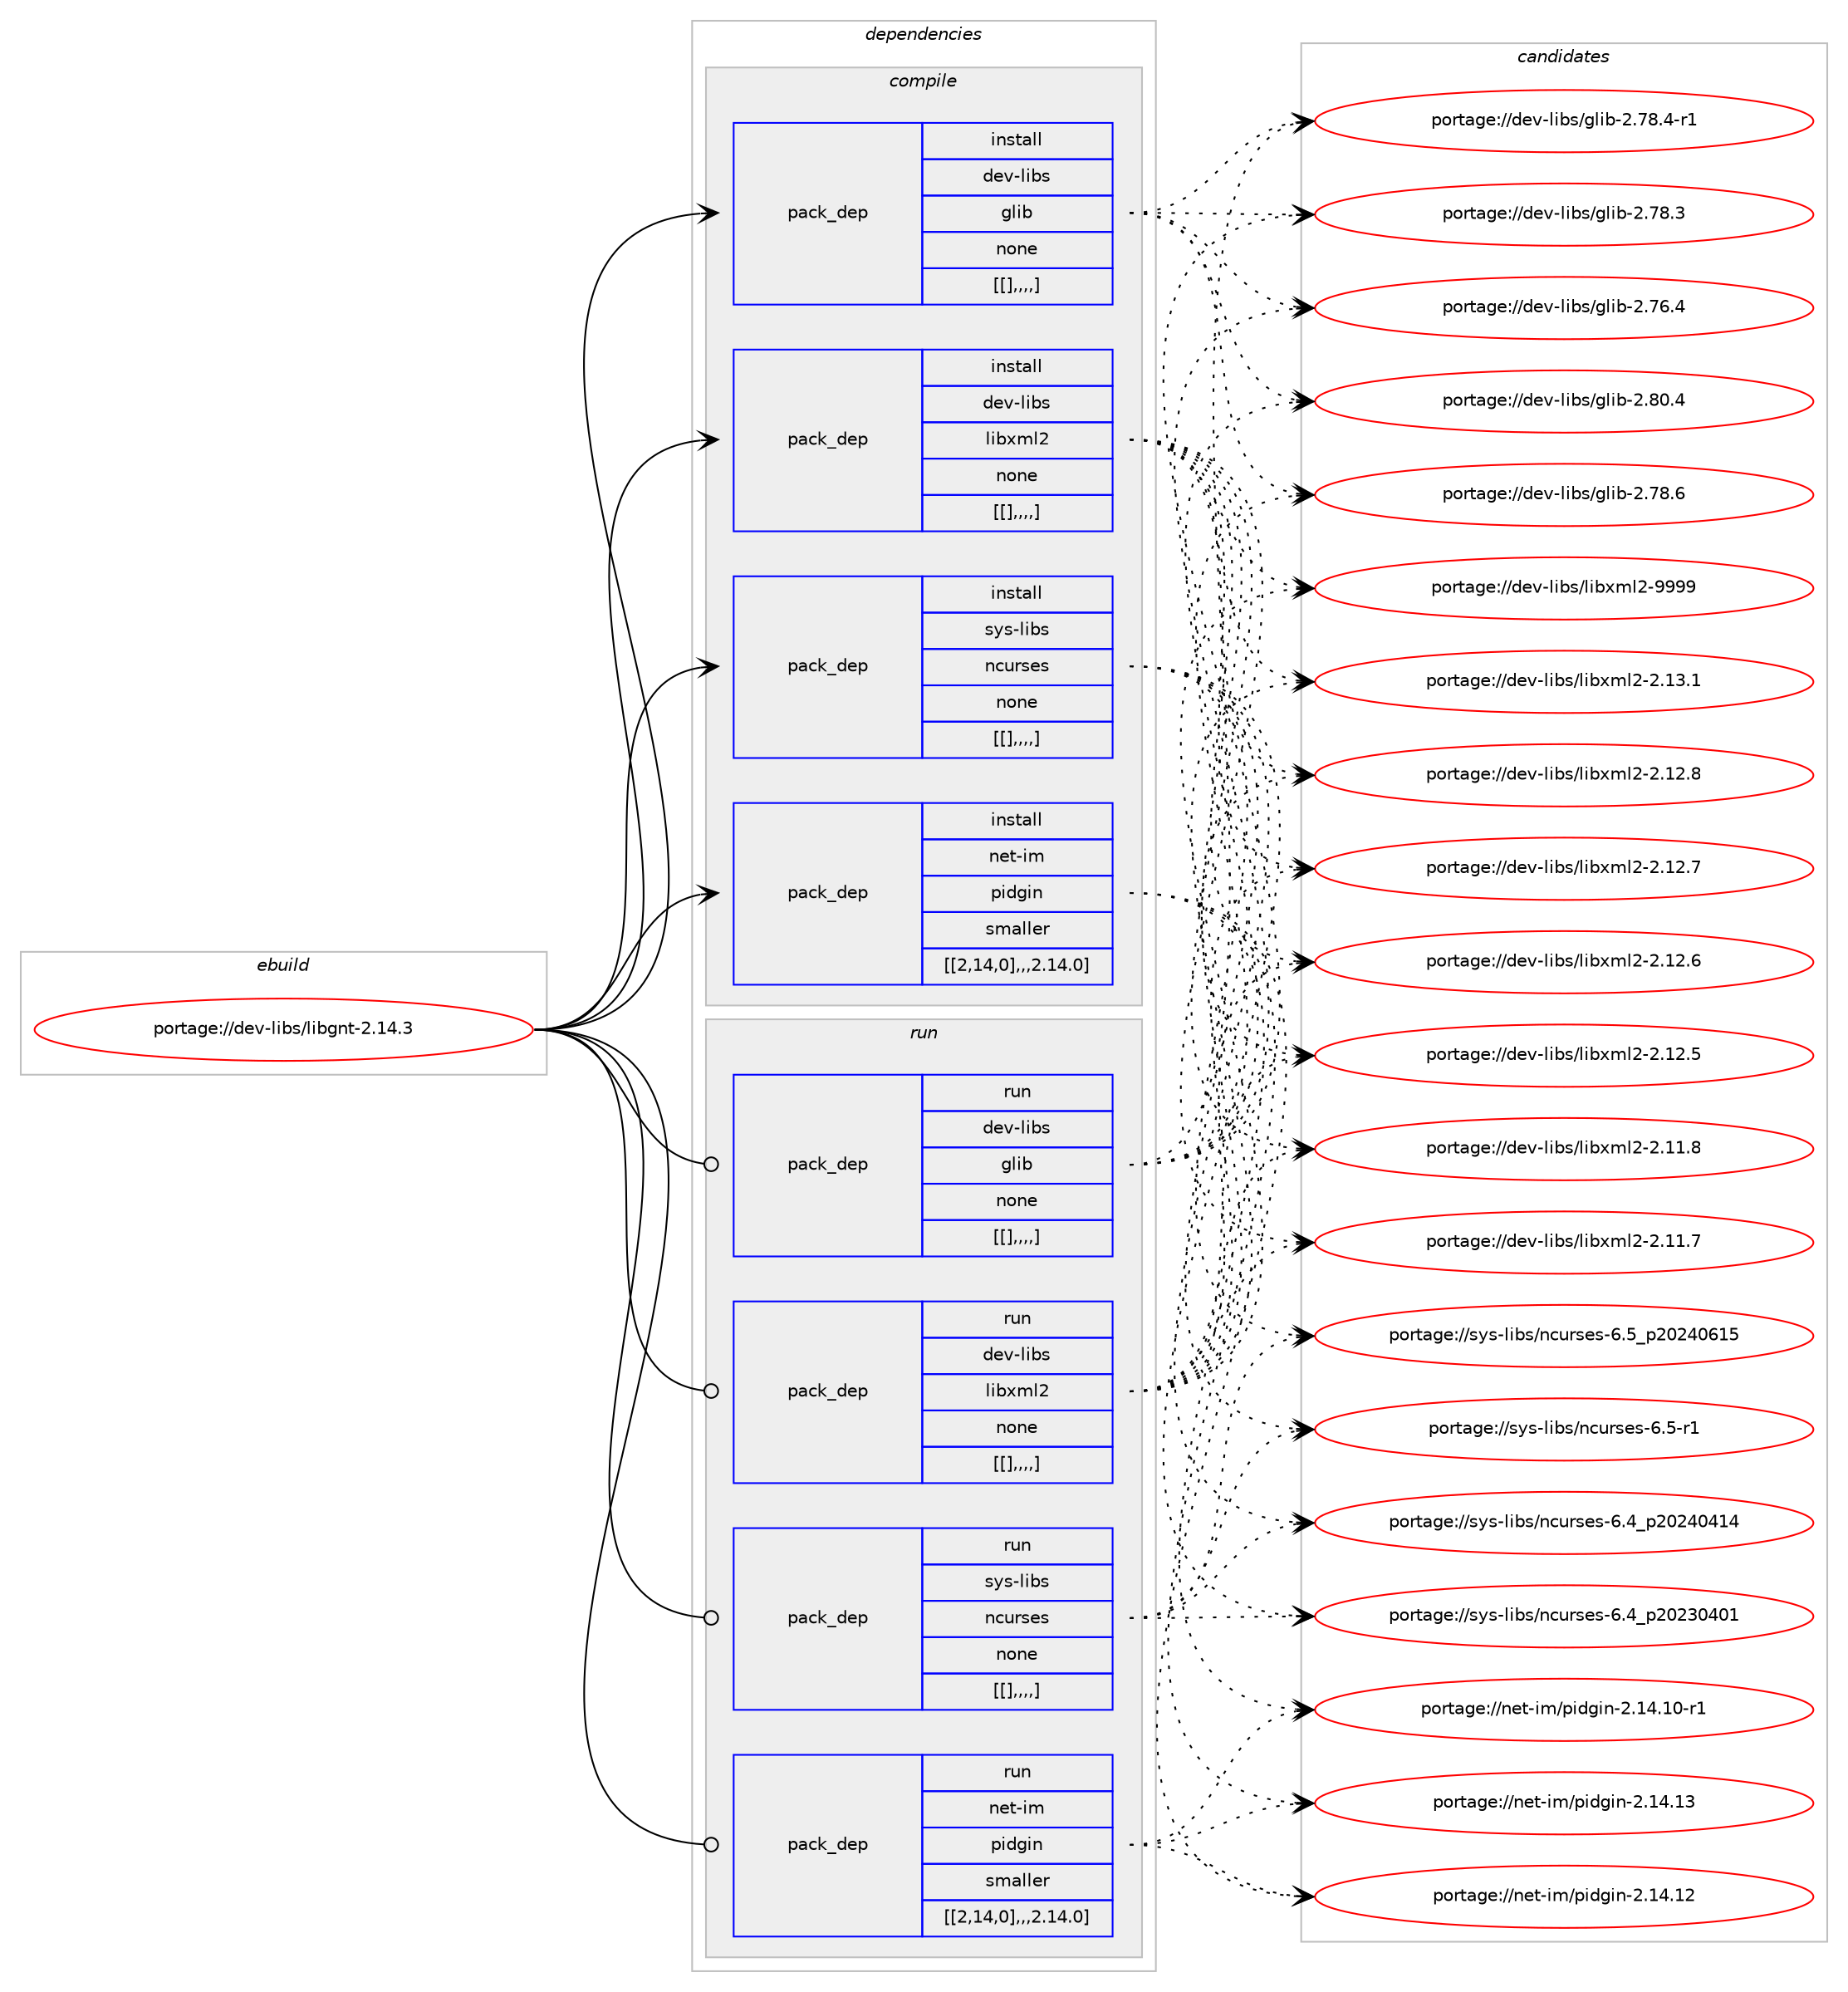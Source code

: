 digraph prolog {

# *************
# Graph options
# *************

newrank=true;
concentrate=true;
compound=true;
graph [rankdir=LR,fontname=Helvetica,fontsize=10,ranksep=1.5];#, ranksep=2.5, nodesep=0.2];
edge  [arrowhead=vee];
node  [fontname=Helvetica,fontsize=10];

# **********
# The ebuild
# **********

subgraph cluster_leftcol {
color=gray;
label=<<i>ebuild</i>>;
id [label="portage://dev-libs/libgnt-2.14.3", color=red, width=4, href="../dev-libs/libgnt-2.14.3.svg"];
}

# ****************
# The dependencies
# ****************

subgraph cluster_midcol {
color=gray;
label=<<i>dependencies</i>>;
subgraph cluster_compile {
fillcolor="#eeeeee";
style=filled;
label=<<i>compile</i>>;
subgraph pack82452 {
dependency110844 [label=<<TABLE BORDER="0" CELLBORDER="1" CELLSPACING="0" CELLPADDING="4" WIDTH="220"><TR><TD ROWSPAN="6" CELLPADDING="30">pack_dep</TD></TR><TR><TD WIDTH="110">install</TD></TR><TR><TD>dev-libs</TD></TR><TR><TD>glib</TD></TR><TR><TD>none</TD></TR><TR><TD>[[],,,,]</TD></TR></TABLE>>, shape=none, color=blue];
}
id:e -> dependency110844:w [weight=20,style="solid",arrowhead="vee"];
subgraph pack82453 {
dependency110845 [label=<<TABLE BORDER="0" CELLBORDER="1" CELLSPACING="0" CELLPADDING="4" WIDTH="220"><TR><TD ROWSPAN="6" CELLPADDING="30">pack_dep</TD></TR><TR><TD WIDTH="110">install</TD></TR><TR><TD>dev-libs</TD></TR><TR><TD>libxml2</TD></TR><TR><TD>none</TD></TR><TR><TD>[[],,,,]</TD></TR></TABLE>>, shape=none, color=blue];
}
id:e -> dependency110845:w [weight=20,style="solid",arrowhead="vee"];
subgraph pack82454 {
dependency110846 [label=<<TABLE BORDER="0" CELLBORDER="1" CELLSPACING="0" CELLPADDING="4" WIDTH="220"><TR><TD ROWSPAN="6" CELLPADDING="30">pack_dep</TD></TR><TR><TD WIDTH="110">install</TD></TR><TR><TD>sys-libs</TD></TR><TR><TD>ncurses</TD></TR><TR><TD>none</TD></TR><TR><TD>[[],,,,]</TD></TR></TABLE>>, shape=none, color=blue];
}
id:e -> dependency110846:w [weight=20,style="solid",arrowhead="vee"];
subgraph pack82455 {
dependency110847 [label=<<TABLE BORDER="0" CELLBORDER="1" CELLSPACING="0" CELLPADDING="4" WIDTH="220"><TR><TD ROWSPAN="6" CELLPADDING="30">pack_dep</TD></TR><TR><TD WIDTH="110">install</TD></TR><TR><TD>net-im</TD></TR><TR><TD>pidgin</TD></TR><TR><TD>smaller</TD></TR><TR><TD>[[2,14,0],,,2.14.0]</TD></TR></TABLE>>, shape=none, color=blue];
}
id:e -> dependency110847:w [weight=20,style="solid",arrowhead="vee"];
}
subgraph cluster_compileandrun {
fillcolor="#eeeeee";
style=filled;
label=<<i>compile and run</i>>;
}
subgraph cluster_run {
fillcolor="#eeeeee";
style=filled;
label=<<i>run</i>>;
subgraph pack82456 {
dependency110848 [label=<<TABLE BORDER="0" CELLBORDER="1" CELLSPACING="0" CELLPADDING="4" WIDTH="220"><TR><TD ROWSPAN="6" CELLPADDING="30">pack_dep</TD></TR><TR><TD WIDTH="110">run</TD></TR><TR><TD>dev-libs</TD></TR><TR><TD>glib</TD></TR><TR><TD>none</TD></TR><TR><TD>[[],,,,]</TD></TR></TABLE>>, shape=none, color=blue];
}
id:e -> dependency110848:w [weight=20,style="solid",arrowhead="odot"];
subgraph pack82457 {
dependency110849 [label=<<TABLE BORDER="0" CELLBORDER="1" CELLSPACING="0" CELLPADDING="4" WIDTH="220"><TR><TD ROWSPAN="6" CELLPADDING="30">pack_dep</TD></TR><TR><TD WIDTH="110">run</TD></TR><TR><TD>dev-libs</TD></TR><TR><TD>libxml2</TD></TR><TR><TD>none</TD></TR><TR><TD>[[],,,,]</TD></TR></TABLE>>, shape=none, color=blue];
}
id:e -> dependency110849:w [weight=20,style="solid",arrowhead="odot"];
subgraph pack82458 {
dependency110850 [label=<<TABLE BORDER="0" CELLBORDER="1" CELLSPACING="0" CELLPADDING="4" WIDTH="220"><TR><TD ROWSPAN="6" CELLPADDING="30">pack_dep</TD></TR><TR><TD WIDTH="110">run</TD></TR><TR><TD>sys-libs</TD></TR><TR><TD>ncurses</TD></TR><TR><TD>none</TD></TR><TR><TD>[[],,,,]</TD></TR></TABLE>>, shape=none, color=blue];
}
id:e -> dependency110850:w [weight=20,style="solid",arrowhead="odot"];
subgraph pack82459 {
dependency110851 [label=<<TABLE BORDER="0" CELLBORDER="1" CELLSPACING="0" CELLPADDING="4" WIDTH="220"><TR><TD ROWSPAN="6" CELLPADDING="30">pack_dep</TD></TR><TR><TD WIDTH="110">run</TD></TR><TR><TD>net-im</TD></TR><TR><TD>pidgin</TD></TR><TR><TD>smaller</TD></TR><TR><TD>[[2,14,0],,,2.14.0]</TD></TR></TABLE>>, shape=none, color=blue];
}
id:e -> dependency110851:w [weight=20,style="solid",arrowhead="odot"];
}
}

# **************
# The candidates
# **************

subgraph cluster_choices {
rank=same;
color=gray;
label=<<i>candidates</i>>;

subgraph choice82452 {
color=black;
nodesep=1;
choice1001011184510810598115471031081059845504656484652 [label="portage://dev-libs/glib-2.80.4", color=red, width=4,href="../dev-libs/glib-2.80.4.svg"];
choice1001011184510810598115471031081059845504655564654 [label="portage://dev-libs/glib-2.78.6", color=red, width=4,href="../dev-libs/glib-2.78.6.svg"];
choice10010111845108105981154710310810598455046555646524511449 [label="portage://dev-libs/glib-2.78.4-r1", color=red, width=4,href="../dev-libs/glib-2.78.4-r1.svg"];
choice1001011184510810598115471031081059845504655564651 [label="portage://dev-libs/glib-2.78.3", color=red, width=4,href="../dev-libs/glib-2.78.3.svg"];
choice1001011184510810598115471031081059845504655544652 [label="portage://dev-libs/glib-2.76.4", color=red, width=4,href="../dev-libs/glib-2.76.4.svg"];
dependency110844:e -> choice1001011184510810598115471031081059845504656484652:w [style=dotted,weight="100"];
dependency110844:e -> choice1001011184510810598115471031081059845504655564654:w [style=dotted,weight="100"];
dependency110844:e -> choice10010111845108105981154710310810598455046555646524511449:w [style=dotted,weight="100"];
dependency110844:e -> choice1001011184510810598115471031081059845504655564651:w [style=dotted,weight="100"];
dependency110844:e -> choice1001011184510810598115471031081059845504655544652:w [style=dotted,weight="100"];
}
subgraph choice82453 {
color=black;
nodesep=1;
choice10010111845108105981154710810598120109108504557575757 [label="portage://dev-libs/libxml2-9999", color=red, width=4,href="../dev-libs/libxml2-9999.svg"];
choice100101118451081059811547108105981201091085045504649514649 [label="portage://dev-libs/libxml2-2.13.1", color=red, width=4,href="../dev-libs/libxml2-2.13.1.svg"];
choice100101118451081059811547108105981201091085045504649504656 [label="portage://dev-libs/libxml2-2.12.8", color=red, width=4,href="../dev-libs/libxml2-2.12.8.svg"];
choice100101118451081059811547108105981201091085045504649504655 [label="portage://dev-libs/libxml2-2.12.7", color=red, width=4,href="../dev-libs/libxml2-2.12.7.svg"];
choice100101118451081059811547108105981201091085045504649504654 [label="portage://dev-libs/libxml2-2.12.6", color=red, width=4,href="../dev-libs/libxml2-2.12.6.svg"];
choice100101118451081059811547108105981201091085045504649504653 [label="portage://dev-libs/libxml2-2.12.5", color=red, width=4,href="../dev-libs/libxml2-2.12.5.svg"];
choice100101118451081059811547108105981201091085045504649494656 [label="portage://dev-libs/libxml2-2.11.8", color=red, width=4,href="../dev-libs/libxml2-2.11.8.svg"];
choice100101118451081059811547108105981201091085045504649494655 [label="portage://dev-libs/libxml2-2.11.7", color=red, width=4,href="../dev-libs/libxml2-2.11.7.svg"];
dependency110845:e -> choice10010111845108105981154710810598120109108504557575757:w [style=dotted,weight="100"];
dependency110845:e -> choice100101118451081059811547108105981201091085045504649514649:w [style=dotted,weight="100"];
dependency110845:e -> choice100101118451081059811547108105981201091085045504649504656:w [style=dotted,weight="100"];
dependency110845:e -> choice100101118451081059811547108105981201091085045504649504655:w [style=dotted,weight="100"];
dependency110845:e -> choice100101118451081059811547108105981201091085045504649504654:w [style=dotted,weight="100"];
dependency110845:e -> choice100101118451081059811547108105981201091085045504649504653:w [style=dotted,weight="100"];
dependency110845:e -> choice100101118451081059811547108105981201091085045504649494656:w [style=dotted,weight="100"];
dependency110845:e -> choice100101118451081059811547108105981201091085045504649494655:w [style=dotted,weight="100"];
}
subgraph choice82454 {
color=black;
nodesep=1;
choice1151211154510810598115471109911711411510111545544653951125048505248544953 [label="portage://sys-libs/ncurses-6.5_p20240615", color=red, width=4,href="../sys-libs/ncurses-6.5_p20240615.svg"];
choice11512111545108105981154711099117114115101115455446534511449 [label="portage://sys-libs/ncurses-6.5-r1", color=red, width=4,href="../sys-libs/ncurses-6.5-r1.svg"];
choice1151211154510810598115471109911711411510111545544652951125048505248524952 [label="portage://sys-libs/ncurses-6.4_p20240414", color=red, width=4,href="../sys-libs/ncurses-6.4_p20240414.svg"];
choice1151211154510810598115471109911711411510111545544652951125048505148524849 [label="portage://sys-libs/ncurses-6.4_p20230401", color=red, width=4,href="../sys-libs/ncurses-6.4_p20230401.svg"];
dependency110846:e -> choice1151211154510810598115471109911711411510111545544653951125048505248544953:w [style=dotted,weight="100"];
dependency110846:e -> choice11512111545108105981154711099117114115101115455446534511449:w [style=dotted,weight="100"];
dependency110846:e -> choice1151211154510810598115471109911711411510111545544652951125048505248524952:w [style=dotted,weight="100"];
dependency110846:e -> choice1151211154510810598115471109911711411510111545544652951125048505148524849:w [style=dotted,weight="100"];
}
subgraph choice82455 {
color=black;
nodesep=1;
choice11010111645105109471121051001031051104550464952464951 [label="portage://net-im/pidgin-2.14.13", color=red, width=4,href="../net-im/pidgin-2.14.13.svg"];
choice11010111645105109471121051001031051104550464952464950 [label="portage://net-im/pidgin-2.14.12", color=red, width=4,href="../net-im/pidgin-2.14.12.svg"];
choice110101116451051094711210510010310511045504649524649484511449 [label="portage://net-im/pidgin-2.14.10-r1", color=red, width=4,href="../net-im/pidgin-2.14.10-r1.svg"];
dependency110847:e -> choice11010111645105109471121051001031051104550464952464951:w [style=dotted,weight="100"];
dependency110847:e -> choice11010111645105109471121051001031051104550464952464950:w [style=dotted,weight="100"];
dependency110847:e -> choice110101116451051094711210510010310511045504649524649484511449:w [style=dotted,weight="100"];
}
subgraph choice82456 {
color=black;
nodesep=1;
choice1001011184510810598115471031081059845504656484652 [label="portage://dev-libs/glib-2.80.4", color=red, width=4,href="../dev-libs/glib-2.80.4.svg"];
choice1001011184510810598115471031081059845504655564654 [label="portage://dev-libs/glib-2.78.6", color=red, width=4,href="../dev-libs/glib-2.78.6.svg"];
choice10010111845108105981154710310810598455046555646524511449 [label="portage://dev-libs/glib-2.78.4-r1", color=red, width=4,href="../dev-libs/glib-2.78.4-r1.svg"];
choice1001011184510810598115471031081059845504655564651 [label="portage://dev-libs/glib-2.78.3", color=red, width=4,href="../dev-libs/glib-2.78.3.svg"];
choice1001011184510810598115471031081059845504655544652 [label="portage://dev-libs/glib-2.76.4", color=red, width=4,href="../dev-libs/glib-2.76.4.svg"];
dependency110848:e -> choice1001011184510810598115471031081059845504656484652:w [style=dotted,weight="100"];
dependency110848:e -> choice1001011184510810598115471031081059845504655564654:w [style=dotted,weight="100"];
dependency110848:e -> choice10010111845108105981154710310810598455046555646524511449:w [style=dotted,weight="100"];
dependency110848:e -> choice1001011184510810598115471031081059845504655564651:w [style=dotted,weight="100"];
dependency110848:e -> choice1001011184510810598115471031081059845504655544652:w [style=dotted,weight="100"];
}
subgraph choice82457 {
color=black;
nodesep=1;
choice10010111845108105981154710810598120109108504557575757 [label="portage://dev-libs/libxml2-9999", color=red, width=4,href="../dev-libs/libxml2-9999.svg"];
choice100101118451081059811547108105981201091085045504649514649 [label="portage://dev-libs/libxml2-2.13.1", color=red, width=4,href="../dev-libs/libxml2-2.13.1.svg"];
choice100101118451081059811547108105981201091085045504649504656 [label="portage://dev-libs/libxml2-2.12.8", color=red, width=4,href="../dev-libs/libxml2-2.12.8.svg"];
choice100101118451081059811547108105981201091085045504649504655 [label="portage://dev-libs/libxml2-2.12.7", color=red, width=4,href="../dev-libs/libxml2-2.12.7.svg"];
choice100101118451081059811547108105981201091085045504649504654 [label="portage://dev-libs/libxml2-2.12.6", color=red, width=4,href="../dev-libs/libxml2-2.12.6.svg"];
choice100101118451081059811547108105981201091085045504649504653 [label="portage://dev-libs/libxml2-2.12.5", color=red, width=4,href="../dev-libs/libxml2-2.12.5.svg"];
choice100101118451081059811547108105981201091085045504649494656 [label="portage://dev-libs/libxml2-2.11.8", color=red, width=4,href="../dev-libs/libxml2-2.11.8.svg"];
choice100101118451081059811547108105981201091085045504649494655 [label="portage://dev-libs/libxml2-2.11.7", color=red, width=4,href="../dev-libs/libxml2-2.11.7.svg"];
dependency110849:e -> choice10010111845108105981154710810598120109108504557575757:w [style=dotted,weight="100"];
dependency110849:e -> choice100101118451081059811547108105981201091085045504649514649:w [style=dotted,weight="100"];
dependency110849:e -> choice100101118451081059811547108105981201091085045504649504656:w [style=dotted,weight="100"];
dependency110849:e -> choice100101118451081059811547108105981201091085045504649504655:w [style=dotted,weight="100"];
dependency110849:e -> choice100101118451081059811547108105981201091085045504649504654:w [style=dotted,weight="100"];
dependency110849:e -> choice100101118451081059811547108105981201091085045504649504653:w [style=dotted,weight="100"];
dependency110849:e -> choice100101118451081059811547108105981201091085045504649494656:w [style=dotted,weight="100"];
dependency110849:e -> choice100101118451081059811547108105981201091085045504649494655:w [style=dotted,weight="100"];
}
subgraph choice82458 {
color=black;
nodesep=1;
choice1151211154510810598115471109911711411510111545544653951125048505248544953 [label="portage://sys-libs/ncurses-6.5_p20240615", color=red, width=4,href="../sys-libs/ncurses-6.5_p20240615.svg"];
choice11512111545108105981154711099117114115101115455446534511449 [label="portage://sys-libs/ncurses-6.5-r1", color=red, width=4,href="../sys-libs/ncurses-6.5-r1.svg"];
choice1151211154510810598115471109911711411510111545544652951125048505248524952 [label="portage://sys-libs/ncurses-6.4_p20240414", color=red, width=4,href="../sys-libs/ncurses-6.4_p20240414.svg"];
choice1151211154510810598115471109911711411510111545544652951125048505148524849 [label="portage://sys-libs/ncurses-6.4_p20230401", color=red, width=4,href="../sys-libs/ncurses-6.4_p20230401.svg"];
dependency110850:e -> choice1151211154510810598115471109911711411510111545544653951125048505248544953:w [style=dotted,weight="100"];
dependency110850:e -> choice11512111545108105981154711099117114115101115455446534511449:w [style=dotted,weight="100"];
dependency110850:e -> choice1151211154510810598115471109911711411510111545544652951125048505248524952:w [style=dotted,weight="100"];
dependency110850:e -> choice1151211154510810598115471109911711411510111545544652951125048505148524849:w [style=dotted,weight="100"];
}
subgraph choice82459 {
color=black;
nodesep=1;
choice11010111645105109471121051001031051104550464952464951 [label="portage://net-im/pidgin-2.14.13", color=red, width=4,href="../net-im/pidgin-2.14.13.svg"];
choice11010111645105109471121051001031051104550464952464950 [label="portage://net-im/pidgin-2.14.12", color=red, width=4,href="../net-im/pidgin-2.14.12.svg"];
choice110101116451051094711210510010310511045504649524649484511449 [label="portage://net-im/pidgin-2.14.10-r1", color=red, width=4,href="../net-im/pidgin-2.14.10-r1.svg"];
dependency110851:e -> choice11010111645105109471121051001031051104550464952464951:w [style=dotted,weight="100"];
dependency110851:e -> choice11010111645105109471121051001031051104550464952464950:w [style=dotted,weight="100"];
dependency110851:e -> choice110101116451051094711210510010310511045504649524649484511449:w [style=dotted,weight="100"];
}
}

}
